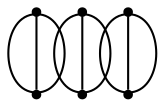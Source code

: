 graph {
  node [shape=point,comment="{\"directed\":false,\"doi\":\"10.1007/978-3-540-24595-7_14 \",\"figure\":\"1 (2)\"}"]

  v0 [pos="1507.9888308502905,359.52080620659734"]
  v1 [pos="1493.736187318314,269.14585961235906"]
  v2 [pos="1498.4870684956395,521.2708367241755"]
  v3 [pos="1465.1058502906978,392.8958468967015"]
  v4 [pos="1331.9560637718023,297.64584435357"]
  v5 [pos="1417.597038517442,402.2708468967015"]

  v0 -- v2 [id="-1",pos="1507.9888308502905,359.52080620659734 1493.7510882409892,351.94109566833436 1477.580395622216,347.14160495334215 1460.2924600290698,347.1416049533421 1409.887245639535,347.1416049533421 1368.9795966569768,387.9415724012588 1368.9795966569768,438.2083468967015 1368.9795966569768,488.4751213921442 1409.887245639535,529.2750888400609 1460.2924600290698,529.2750888400609 1473.877401722742,529.2750888400609 1486.7724580736096,526.3114557064014 1498.4870684956395,521.2708367241755"]
  v0 -- v2 [id="-2",pos="1507.9888308502905,359.52080620659734 1533.946454738721,376.24230276124246 1551.6053234011629,405.1820260026789 1551.6053234011629,438.2083468967015 1551.6053234011629,474.9274912725246 1529.7766376159907,506.59506310460637 1498.4870684956395,521.2708367241755"]
  v3 -- v1 [id="-3",pos="1465.1058502906978,392.8958468967015 1493.736187318314,269.14585961235906 1493.736187318314,269.14585961235906 1493.736187318314,269.14585961235906"]
  v1 -- v3 [id="-4",pos="1493.736187318314,269.14585961235906 1460.4772099504764,272.85110676508566 1435.450345203488,301.6255762690417 1435.4503452034883,336.20842827690984 1435.4503452034883,359.7278372678385 1447.025788793431,380.5606554949844 1465.1058502906978,392.8958468967015"]
  v1 -- v3 [id="-5",pos="1493.736187318314,269.14585961235906 1497.4052811267613,266.3039275725794 1501.5288209105672,265.93331231011297 1505.7384084302325,265.93331231011297 1544.5372819767442,265.93331231011297 1576.0264716569768,297.4167717827692 1576.0264716569768,336.20842827690984 1576.0264716569768,375.00008477105047 1544.5372819767442,406.48328993055566 1505.7384084302325,406.48328993055566 1490.4633195786478,406.48328993055566 1476.3212253565512,401.6034205658425 1465.1058502906978,392.8958468967015"]
  v2 -- v0 [id="-6",pos="1498.4870684956395,521.2708367241755 1507.9888308502905,359.52080620659734 1507.9888308502905,359.52080620659734 1507.9888308502905,359.52080620659734"]
  v4 -- v5 [id="-7",pos="1331.9560637718023,297.64584435357 1321.6742901856041,308.53803634037206 1316.3031976744187,323.3124548808797 1316.3031976744187,339.33342827690984 1316.3031976744187,378.12508477105047 1347.792387354651,409.60828993055566 1386.5912609011627,409.60828993055566 1397.7414490431056,409.60828993055566 1408.2879322139102,407.0080998525899 1417.597038517442,402.2708468967015"]
  v4 -- v5 [id="-8",pos="1331.9560637718023,297.64584435357 1343.5601080911379,279.9065181020203 1363.8163413968946,269.0583123101129 1386.5912609011627,269.05831231011297 1425.3901344476744,269.05831231011297 1456.879324127907,300.5417717827692 1456.879324127907,339.33342827690984 1456.879324127907,366.9769706968422 1440.8884492442849,390.90912733416235 1417.597038517442,402.2708468967015"]
  v5 -- v4 [id="-9",pos="1417.597038517442,402.2708468967015 1331.9560637718023,297.64584435357 1331.9560637718023,297.64584435357 1331.9560637718023,297.64584435357"]
}